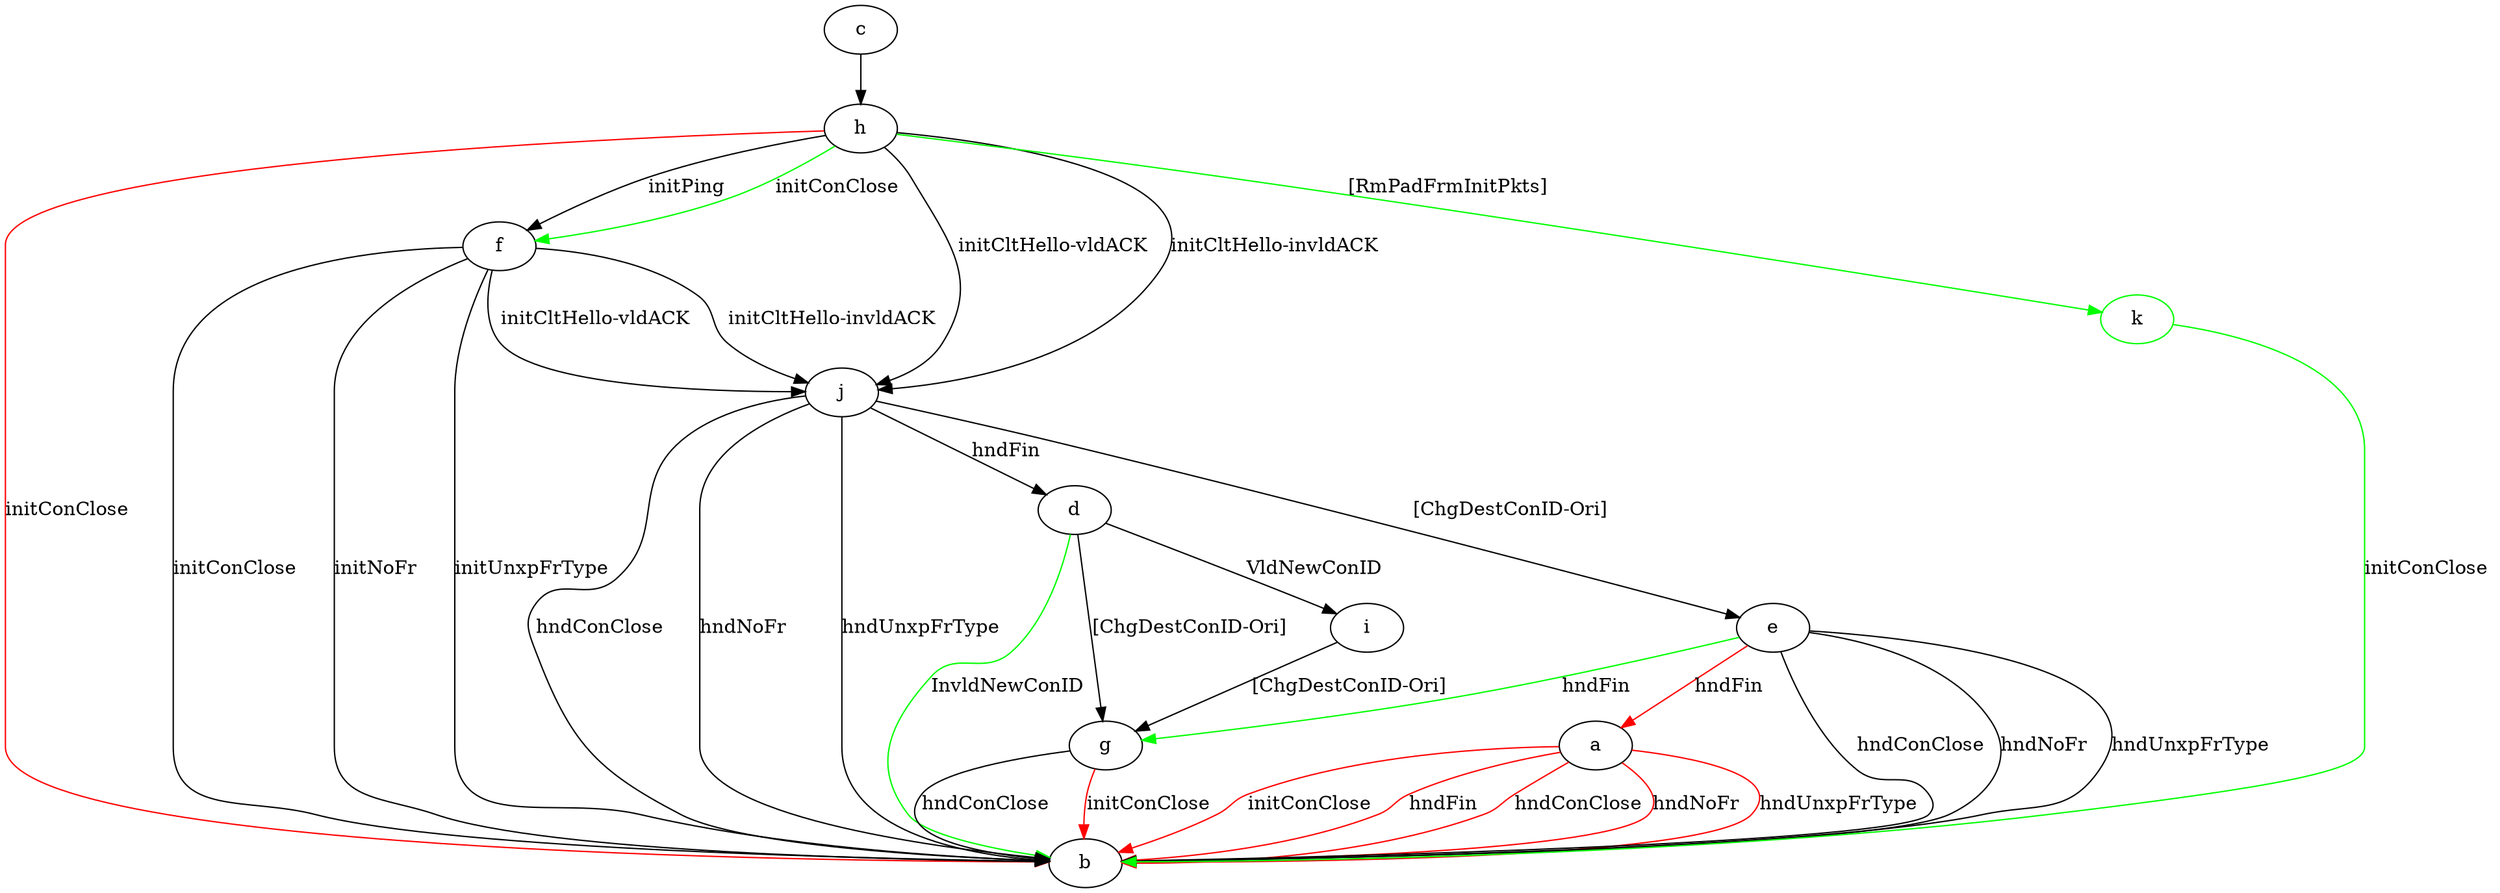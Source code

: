 digraph "" {
	a -> b	[key=0,
		color=red,
		label="initConClose "];
	a -> b	[key=1,
		color=red,
		label="hndFin "];
	a -> b	[key=2,
		color=red,
		label="hndConClose "];
	a -> b	[key=3,
		color=red,
		label="hndNoFr "];
	a -> b	[key=4,
		color=red,
		label="hndUnxpFrType "];
	c -> h	[key=0];
	d -> b	[key=0,
		color=green,
		label="InvldNewConID "];
	d -> g	[key=0,
		label="[ChgDestConID-Ori] "];
	d -> i	[key=0,
		label="VldNewConID "];
	e -> a	[key=0,
		color=red,
		label="hndFin "];
	e -> b	[key=0,
		label="hndConClose "];
	e -> b	[key=1,
		label="hndNoFr "];
	e -> b	[key=2,
		label="hndUnxpFrType "];
	e -> g	[key=0,
		color=green,
		label="hndFin "];
	f -> b	[key=0,
		label="initConClose "];
	f -> b	[key=1,
		label="initNoFr "];
	f -> b	[key=2,
		label="initUnxpFrType "];
	f -> j	[key=0,
		label="initCltHello-vldACK "];
	f -> j	[key=1,
		label="initCltHello-invldACK "];
	g -> b	[key=0,
		label="hndConClose "];
	g -> b	[key=1,
		color=red,
		label="initConClose "];
	h -> b	[key=0,
		color=red,
		label="initConClose "];
	h -> f	[key=0,
		label="initPing "];
	h -> f	[key=1,
		color=green,
		label="initConClose "];
	h -> j	[key=0,
		label="initCltHello-vldACK "];
	h -> j	[key=1,
		label="initCltHello-invldACK "];
	k	[color=green];
	h -> k	[key=0,
		color=green,
		label="[RmPadFrmInitPkts] "];
	i -> g	[key=0,
		label="[ChgDestConID-Ori] "];
	j -> b	[key=0,
		label="hndConClose "];
	j -> b	[key=1,
		label="hndNoFr "];
	j -> b	[key=2,
		label="hndUnxpFrType "];
	j -> d	[key=0,
		label="hndFin "];
	j -> e	[key=0,
		label="[ChgDestConID-Ori] "];
	k -> b	[key=0,
		color=green,
		label="initConClose "];
}
